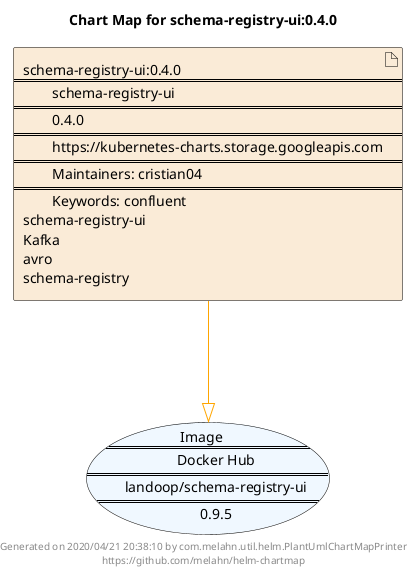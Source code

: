 @startuml
skinparam linetype ortho
skinparam backgroundColor white
skinparam usecaseBorderColor black
skinparam usecaseArrowColor LightSlateGray
skinparam artifactBorderColor black
skinparam artifactArrowColor LightSlateGray

title Chart Map for schema-registry-ui:0.4.0

'There is one referenced Helm Chart
artifact "schema-registry-ui:0.4.0\n====\n\tschema-registry-ui\n====\n\t0.4.0\n====\n\thttps://kubernetes-charts.storage.googleapis.com\n====\n\tMaintainers: cristian04\n====\n\tKeywords: confluent\nschema-registry-ui\nKafka\navro\nschema-registry" as schema_registry_ui_0_4_0 #AntiqueWhite

'There is one referenced Docker Image
usecase "Image\n====\n\tDocker Hub\n====\n\tlandoop/schema-registry-ui\n====\n\t0.9.5" as landoop_schema_registry_ui_0_9_5 #AliceBlue

'Chart Dependencies
schema_registry_ui_0_4_0--[#orange]-|>landoop_schema_registry_ui_0_9_5

center footer Generated on 2020/04/21 20:38:10 by com.melahn.util.helm.PlantUmlChartMapPrinter\nhttps://github.com/melahn/helm-chartmap
@enduml
